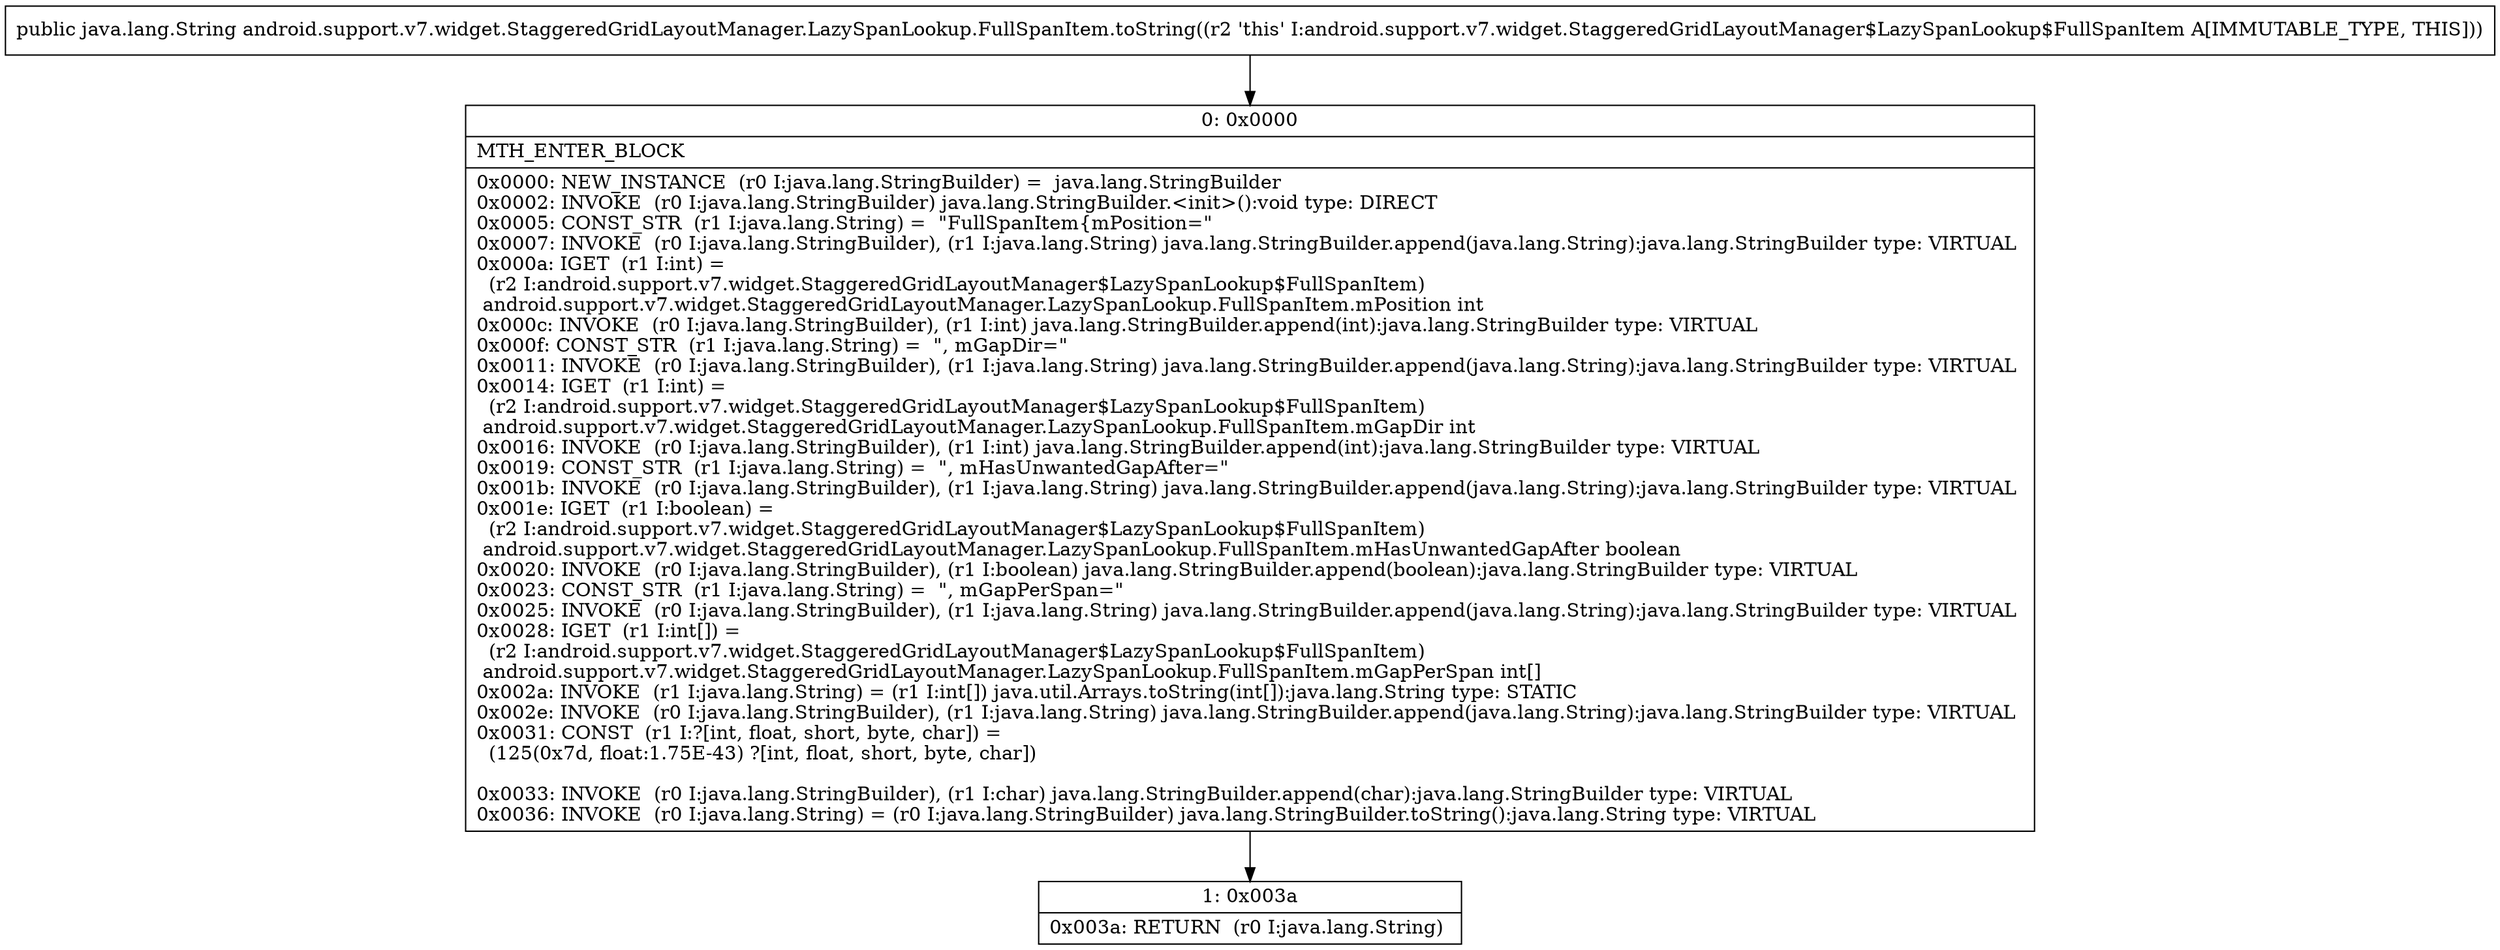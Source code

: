 digraph "CFG forandroid.support.v7.widget.StaggeredGridLayoutManager.LazySpanLookup.FullSpanItem.toString()Ljava\/lang\/String;" {
Node_0 [shape=record,label="{0\:\ 0x0000|MTH_ENTER_BLOCK\l|0x0000: NEW_INSTANCE  (r0 I:java.lang.StringBuilder) =  java.lang.StringBuilder \l0x0002: INVOKE  (r0 I:java.lang.StringBuilder) java.lang.StringBuilder.\<init\>():void type: DIRECT \l0x0005: CONST_STR  (r1 I:java.lang.String) =  \"FullSpanItem\{mPosition=\" \l0x0007: INVOKE  (r0 I:java.lang.StringBuilder), (r1 I:java.lang.String) java.lang.StringBuilder.append(java.lang.String):java.lang.StringBuilder type: VIRTUAL \l0x000a: IGET  (r1 I:int) = \l  (r2 I:android.support.v7.widget.StaggeredGridLayoutManager$LazySpanLookup$FullSpanItem)\l android.support.v7.widget.StaggeredGridLayoutManager.LazySpanLookup.FullSpanItem.mPosition int \l0x000c: INVOKE  (r0 I:java.lang.StringBuilder), (r1 I:int) java.lang.StringBuilder.append(int):java.lang.StringBuilder type: VIRTUAL \l0x000f: CONST_STR  (r1 I:java.lang.String) =  \", mGapDir=\" \l0x0011: INVOKE  (r0 I:java.lang.StringBuilder), (r1 I:java.lang.String) java.lang.StringBuilder.append(java.lang.String):java.lang.StringBuilder type: VIRTUAL \l0x0014: IGET  (r1 I:int) = \l  (r2 I:android.support.v7.widget.StaggeredGridLayoutManager$LazySpanLookup$FullSpanItem)\l android.support.v7.widget.StaggeredGridLayoutManager.LazySpanLookup.FullSpanItem.mGapDir int \l0x0016: INVOKE  (r0 I:java.lang.StringBuilder), (r1 I:int) java.lang.StringBuilder.append(int):java.lang.StringBuilder type: VIRTUAL \l0x0019: CONST_STR  (r1 I:java.lang.String) =  \", mHasUnwantedGapAfter=\" \l0x001b: INVOKE  (r0 I:java.lang.StringBuilder), (r1 I:java.lang.String) java.lang.StringBuilder.append(java.lang.String):java.lang.StringBuilder type: VIRTUAL \l0x001e: IGET  (r1 I:boolean) = \l  (r2 I:android.support.v7.widget.StaggeredGridLayoutManager$LazySpanLookup$FullSpanItem)\l android.support.v7.widget.StaggeredGridLayoutManager.LazySpanLookup.FullSpanItem.mHasUnwantedGapAfter boolean \l0x0020: INVOKE  (r0 I:java.lang.StringBuilder), (r1 I:boolean) java.lang.StringBuilder.append(boolean):java.lang.StringBuilder type: VIRTUAL \l0x0023: CONST_STR  (r1 I:java.lang.String) =  \", mGapPerSpan=\" \l0x0025: INVOKE  (r0 I:java.lang.StringBuilder), (r1 I:java.lang.String) java.lang.StringBuilder.append(java.lang.String):java.lang.StringBuilder type: VIRTUAL \l0x0028: IGET  (r1 I:int[]) = \l  (r2 I:android.support.v7.widget.StaggeredGridLayoutManager$LazySpanLookup$FullSpanItem)\l android.support.v7.widget.StaggeredGridLayoutManager.LazySpanLookup.FullSpanItem.mGapPerSpan int[] \l0x002a: INVOKE  (r1 I:java.lang.String) = (r1 I:int[]) java.util.Arrays.toString(int[]):java.lang.String type: STATIC \l0x002e: INVOKE  (r0 I:java.lang.StringBuilder), (r1 I:java.lang.String) java.lang.StringBuilder.append(java.lang.String):java.lang.StringBuilder type: VIRTUAL \l0x0031: CONST  (r1 I:?[int, float, short, byte, char]) = \l  (125(0x7d, float:1.75E\-43) ?[int, float, short, byte, char])\l \l0x0033: INVOKE  (r0 I:java.lang.StringBuilder), (r1 I:char) java.lang.StringBuilder.append(char):java.lang.StringBuilder type: VIRTUAL \l0x0036: INVOKE  (r0 I:java.lang.String) = (r0 I:java.lang.StringBuilder) java.lang.StringBuilder.toString():java.lang.String type: VIRTUAL \l}"];
Node_1 [shape=record,label="{1\:\ 0x003a|0x003a: RETURN  (r0 I:java.lang.String) \l}"];
MethodNode[shape=record,label="{public java.lang.String android.support.v7.widget.StaggeredGridLayoutManager.LazySpanLookup.FullSpanItem.toString((r2 'this' I:android.support.v7.widget.StaggeredGridLayoutManager$LazySpanLookup$FullSpanItem A[IMMUTABLE_TYPE, THIS])) }"];
MethodNode -> Node_0;
Node_0 -> Node_1;
}

